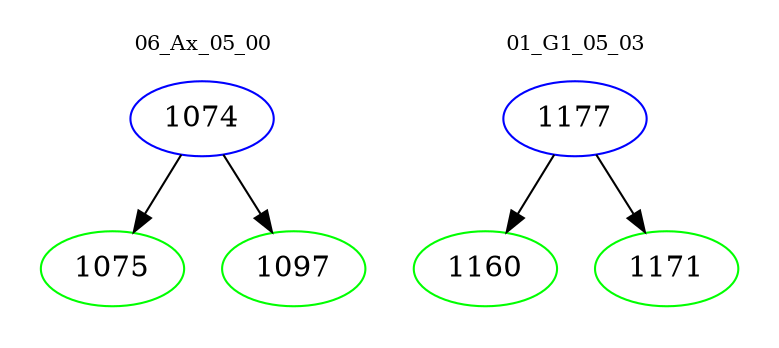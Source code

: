 digraph{
subgraph cluster_0 {
color = white
label = "06_Ax_05_00";
fontsize=10;
T0_1074 [label="1074", color="blue"]
T0_1074 -> T0_1075 [color="black"]
T0_1075 [label="1075", color="green"]
T0_1074 -> T0_1097 [color="black"]
T0_1097 [label="1097", color="green"]
}
subgraph cluster_1 {
color = white
label = "01_G1_05_03";
fontsize=10;
T1_1177 [label="1177", color="blue"]
T1_1177 -> T1_1160 [color="black"]
T1_1160 [label="1160", color="green"]
T1_1177 -> T1_1171 [color="black"]
T1_1171 [label="1171", color="green"]
}
}

